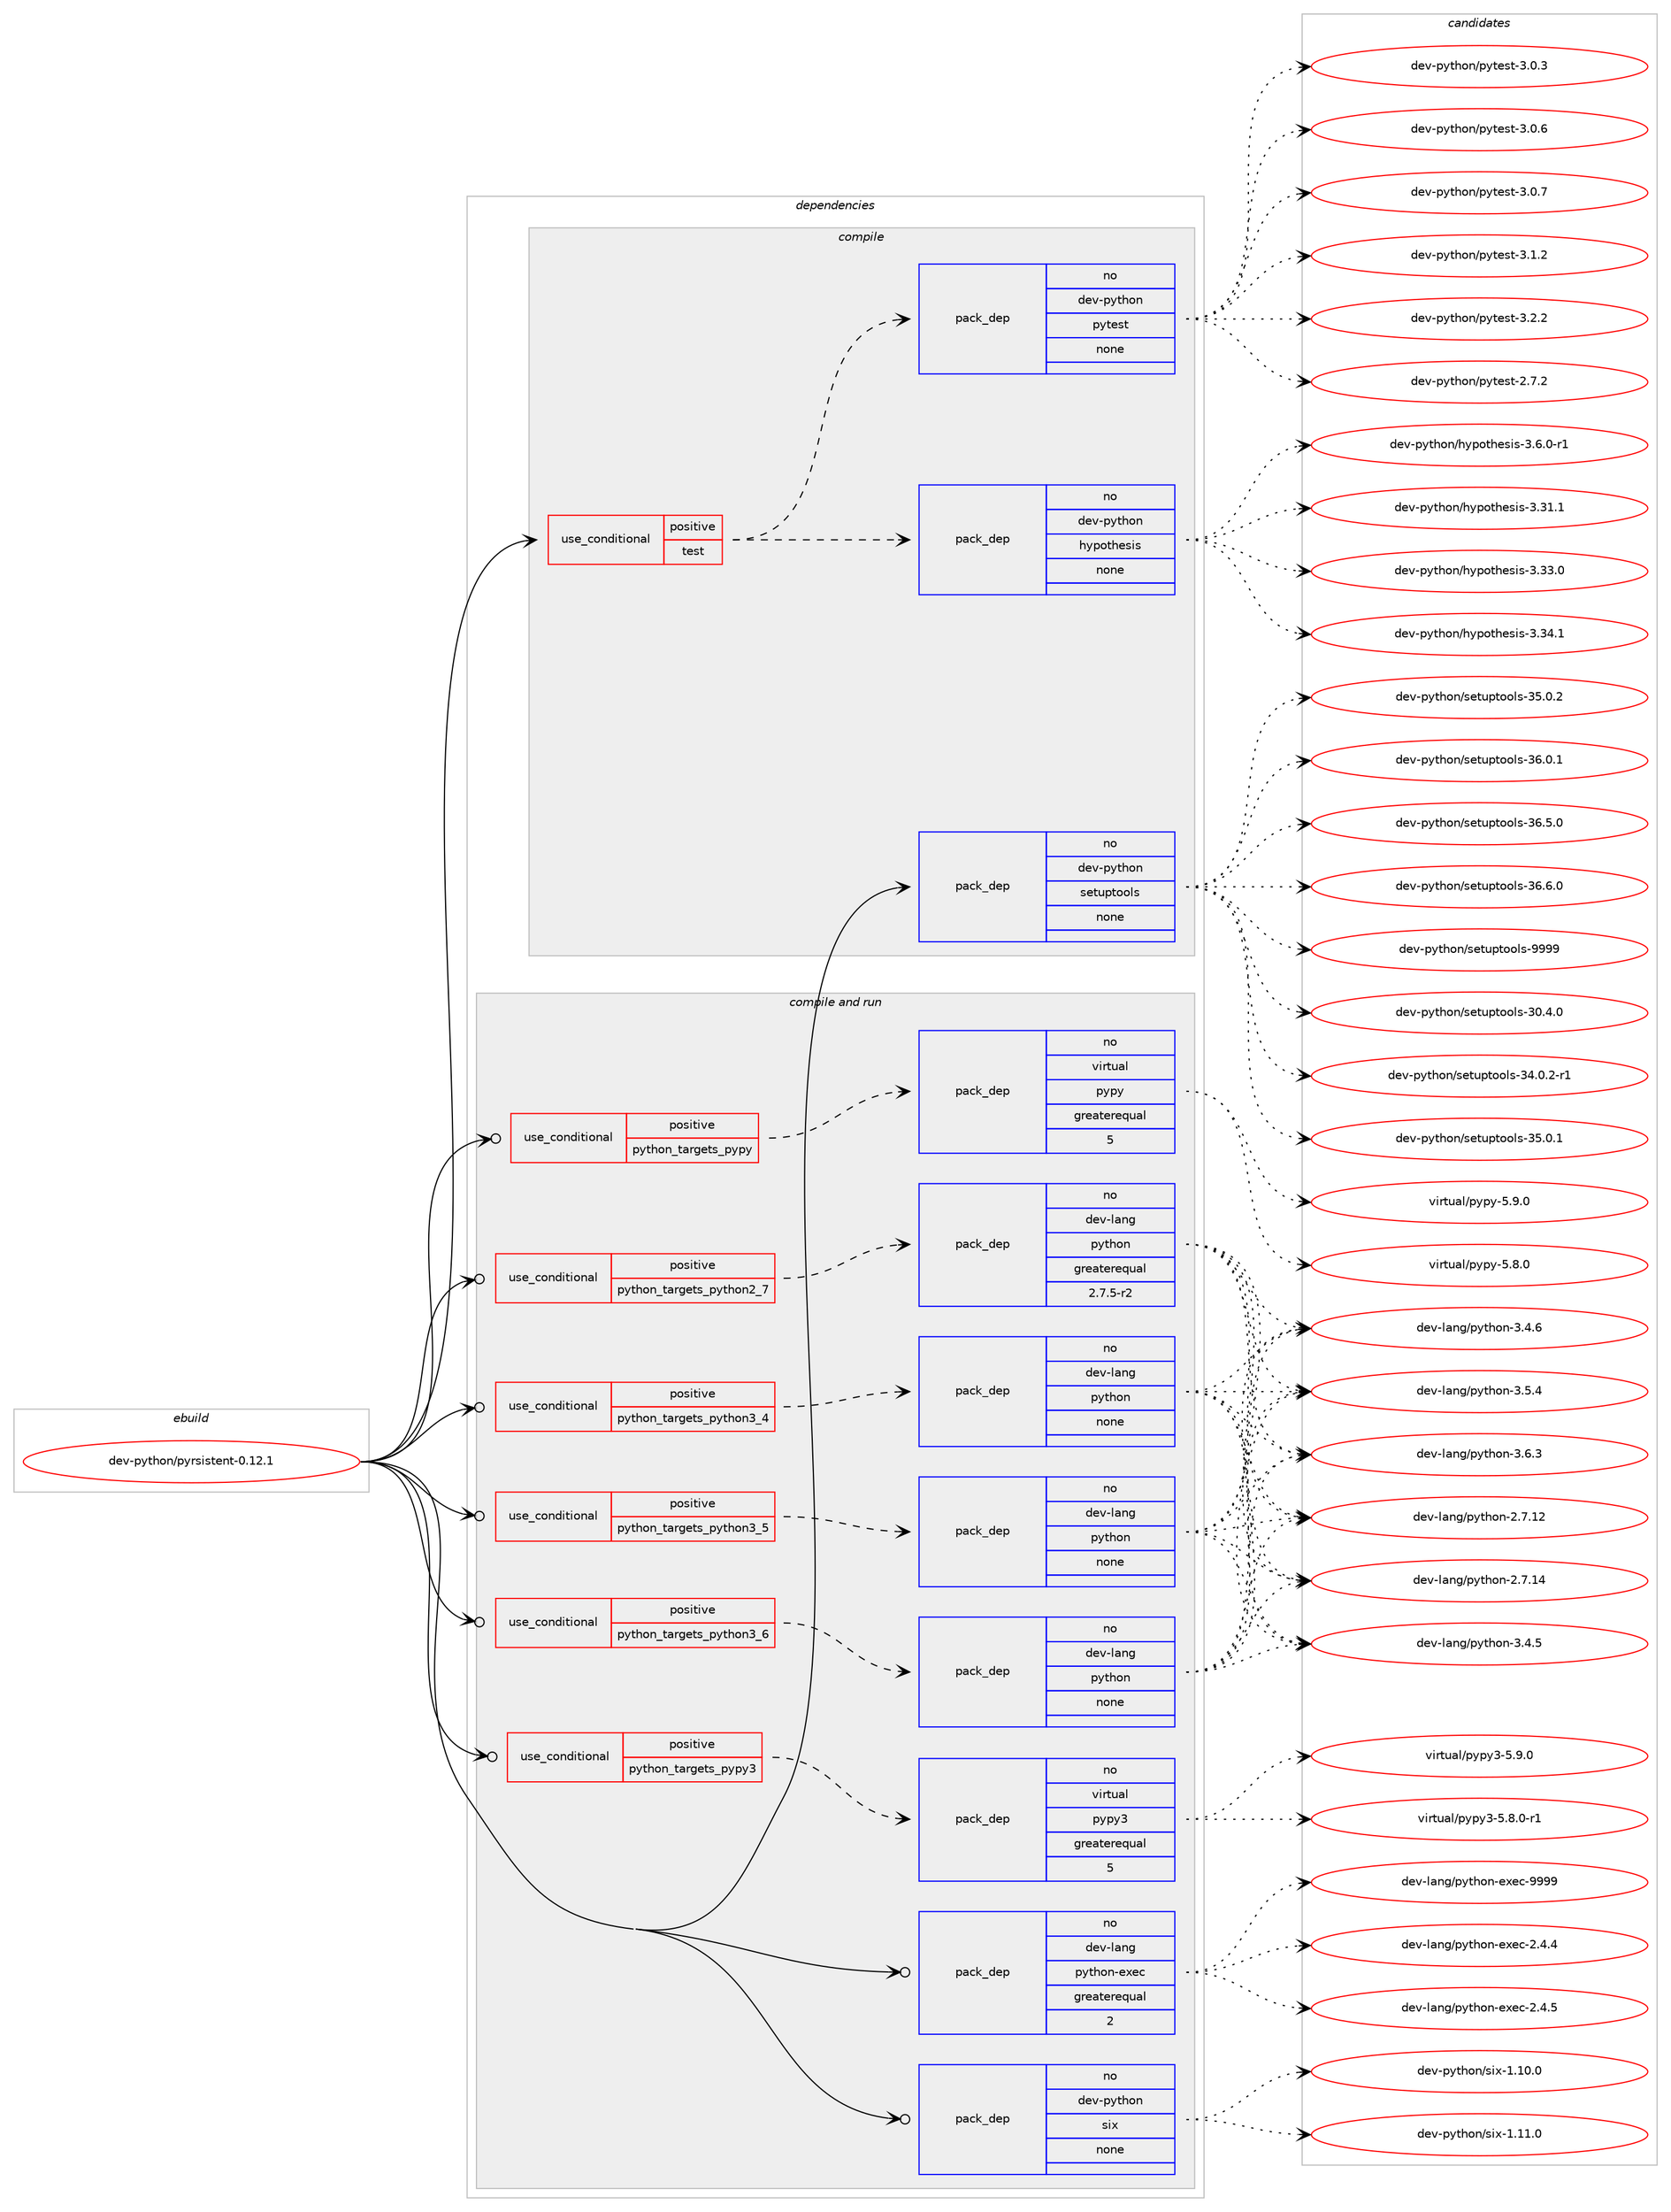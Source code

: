 digraph prolog {

# *************
# Graph options
# *************

newrank=true;
concentrate=true;
compound=true;
graph [rankdir=LR,fontname=Helvetica,fontsize=10,ranksep=1.5];#, ranksep=2.5, nodesep=0.2];
edge  [arrowhead=vee];
node  [fontname=Helvetica,fontsize=10];

# **********
# The ebuild
# **********

subgraph cluster_leftcol {
color=gray;
rank=same;
label=<<i>ebuild</i>>;
id [label="dev-python/pyrsistent-0.12.1", color=red, width=4, href="../dev-python/pyrsistent-0.12.1.svg"];
}

# ****************
# The dependencies
# ****************

subgraph cluster_midcol {
color=gray;
label=<<i>dependencies</i>>;
subgraph cluster_compile {
fillcolor="#eeeeee";
style=filled;
label=<<i>compile</i>>;
subgraph cond39249 {
dependency178927 [label=<<TABLE BORDER="0" CELLBORDER="1" CELLSPACING="0" CELLPADDING="4"><TR><TD ROWSPAN="3" CELLPADDING="10">use_conditional</TD></TR><TR><TD>positive</TD></TR><TR><TD>test</TD></TR></TABLE>>, shape=none, color=red];
subgraph pack135746 {
dependency178928 [label=<<TABLE BORDER="0" CELLBORDER="1" CELLSPACING="0" CELLPADDING="4" WIDTH="220"><TR><TD ROWSPAN="6" CELLPADDING="30">pack_dep</TD></TR><TR><TD WIDTH="110">no</TD></TR><TR><TD>dev-python</TD></TR><TR><TD>hypothesis</TD></TR><TR><TD>none</TD></TR><TR><TD></TD></TR></TABLE>>, shape=none, color=blue];
}
dependency178927:e -> dependency178928:w [weight=20,style="dashed",arrowhead="vee"];
subgraph pack135747 {
dependency178929 [label=<<TABLE BORDER="0" CELLBORDER="1" CELLSPACING="0" CELLPADDING="4" WIDTH="220"><TR><TD ROWSPAN="6" CELLPADDING="30">pack_dep</TD></TR><TR><TD WIDTH="110">no</TD></TR><TR><TD>dev-python</TD></TR><TR><TD>pytest</TD></TR><TR><TD>none</TD></TR><TR><TD></TD></TR></TABLE>>, shape=none, color=blue];
}
dependency178927:e -> dependency178929:w [weight=20,style="dashed",arrowhead="vee"];
}
id:e -> dependency178927:w [weight=20,style="solid",arrowhead="vee"];
subgraph pack135748 {
dependency178930 [label=<<TABLE BORDER="0" CELLBORDER="1" CELLSPACING="0" CELLPADDING="4" WIDTH="220"><TR><TD ROWSPAN="6" CELLPADDING="30">pack_dep</TD></TR><TR><TD WIDTH="110">no</TD></TR><TR><TD>dev-python</TD></TR><TR><TD>setuptools</TD></TR><TR><TD>none</TD></TR><TR><TD></TD></TR></TABLE>>, shape=none, color=blue];
}
id:e -> dependency178930:w [weight=20,style="solid",arrowhead="vee"];
}
subgraph cluster_compileandrun {
fillcolor="#eeeeee";
style=filled;
label=<<i>compile and run</i>>;
subgraph cond39250 {
dependency178931 [label=<<TABLE BORDER="0" CELLBORDER="1" CELLSPACING="0" CELLPADDING="4"><TR><TD ROWSPAN="3" CELLPADDING="10">use_conditional</TD></TR><TR><TD>positive</TD></TR><TR><TD>python_targets_pypy</TD></TR></TABLE>>, shape=none, color=red];
subgraph pack135749 {
dependency178932 [label=<<TABLE BORDER="0" CELLBORDER="1" CELLSPACING="0" CELLPADDING="4" WIDTH="220"><TR><TD ROWSPAN="6" CELLPADDING="30">pack_dep</TD></TR><TR><TD WIDTH="110">no</TD></TR><TR><TD>virtual</TD></TR><TR><TD>pypy</TD></TR><TR><TD>greaterequal</TD></TR><TR><TD>5</TD></TR></TABLE>>, shape=none, color=blue];
}
dependency178931:e -> dependency178932:w [weight=20,style="dashed",arrowhead="vee"];
}
id:e -> dependency178931:w [weight=20,style="solid",arrowhead="odotvee"];
subgraph cond39251 {
dependency178933 [label=<<TABLE BORDER="0" CELLBORDER="1" CELLSPACING="0" CELLPADDING="4"><TR><TD ROWSPAN="3" CELLPADDING="10">use_conditional</TD></TR><TR><TD>positive</TD></TR><TR><TD>python_targets_pypy3</TD></TR></TABLE>>, shape=none, color=red];
subgraph pack135750 {
dependency178934 [label=<<TABLE BORDER="0" CELLBORDER="1" CELLSPACING="0" CELLPADDING="4" WIDTH="220"><TR><TD ROWSPAN="6" CELLPADDING="30">pack_dep</TD></TR><TR><TD WIDTH="110">no</TD></TR><TR><TD>virtual</TD></TR><TR><TD>pypy3</TD></TR><TR><TD>greaterequal</TD></TR><TR><TD>5</TD></TR></TABLE>>, shape=none, color=blue];
}
dependency178933:e -> dependency178934:w [weight=20,style="dashed",arrowhead="vee"];
}
id:e -> dependency178933:w [weight=20,style="solid",arrowhead="odotvee"];
subgraph cond39252 {
dependency178935 [label=<<TABLE BORDER="0" CELLBORDER="1" CELLSPACING="0" CELLPADDING="4"><TR><TD ROWSPAN="3" CELLPADDING="10">use_conditional</TD></TR><TR><TD>positive</TD></TR><TR><TD>python_targets_python2_7</TD></TR></TABLE>>, shape=none, color=red];
subgraph pack135751 {
dependency178936 [label=<<TABLE BORDER="0" CELLBORDER="1" CELLSPACING="0" CELLPADDING="4" WIDTH="220"><TR><TD ROWSPAN="6" CELLPADDING="30">pack_dep</TD></TR><TR><TD WIDTH="110">no</TD></TR><TR><TD>dev-lang</TD></TR><TR><TD>python</TD></TR><TR><TD>greaterequal</TD></TR><TR><TD>2.7.5-r2</TD></TR></TABLE>>, shape=none, color=blue];
}
dependency178935:e -> dependency178936:w [weight=20,style="dashed",arrowhead="vee"];
}
id:e -> dependency178935:w [weight=20,style="solid",arrowhead="odotvee"];
subgraph cond39253 {
dependency178937 [label=<<TABLE BORDER="0" CELLBORDER="1" CELLSPACING="0" CELLPADDING="4"><TR><TD ROWSPAN="3" CELLPADDING="10">use_conditional</TD></TR><TR><TD>positive</TD></TR><TR><TD>python_targets_python3_4</TD></TR></TABLE>>, shape=none, color=red];
subgraph pack135752 {
dependency178938 [label=<<TABLE BORDER="0" CELLBORDER="1" CELLSPACING="0" CELLPADDING="4" WIDTH="220"><TR><TD ROWSPAN="6" CELLPADDING="30">pack_dep</TD></TR><TR><TD WIDTH="110">no</TD></TR><TR><TD>dev-lang</TD></TR><TR><TD>python</TD></TR><TR><TD>none</TD></TR><TR><TD></TD></TR></TABLE>>, shape=none, color=blue];
}
dependency178937:e -> dependency178938:w [weight=20,style="dashed",arrowhead="vee"];
}
id:e -> dependency178937:w [weight=20,style="solid",arrowhead="odotvee"];
subgraph cond39254 {
dependency178939 [label=<<TABLE BORDER="0" CELLBORDER="1" CELLSPACING="0" CELLPADDING="4"><TR><TD ROWSPAN="3" CELLPADDING="10">use_conditional</TD></TR><TR><TD>positive</TD></TR><TR><TD>python_targets_python3_5</TD></TR></TABLE>>, shape=none, color=red];
subgraph pack135753 {
dependency178940 [label=<<TABLE BORDER="0" CELLBORDER="1" CELLSPACING="0" CELLPADDING="4" WIDTH="220"><TR><TD ROWSPAN="6" CELLPADDING="30">pack_dep</TD></TR><TR><TD WIDTH="110">no</TD></TR><TR><TD>dev-lang</TD></TR><TR><TD>python</TD></TR><TR><TD>none</TD></TR><TR><TD></TD></TR></TABLE>>, shape=none, color=blue];
}
dependency178939:e -> dependency178940:w [weight=20,style="dashed",arrowhead="vee"];
}
id:e -> dependency178939:w [weight=20,style="solid",arrowhead="odotvee"];
subgraph cond39255 {
dependency178941 [label=<<TABLE BORDER="0" CELLBORDER="1" CELLSPACING="0" CELLPADDING="4"><TR><TD ROWSPAN="3" CELLPADDING="10">use_conditional</TD></TR><TR><TD>positive</TD></TR><TR><TD>python_targets_python3_6</TD></TR></TABLE>>, shape=none, color=red];
subgraph pack135754 {
dependency178942 [label=<<TABLE BORDER="0" CELLBORDER="1" CELLSPACING="0" CELLPADDING="4" WIDTH="220"><TR><TD ROWSPAN="6" CELLPADDING="30">pack_dep</TD></TR><TR><TD WIDTH="110">no</TD></TR><TR><TD>dev-lang</TD></TR><TR><TD>python</TD></TR><TR><TD>none</TD></TR><TR><TD></TD></TR></TABLE>>, shape=none, color=blue];
}
dependency178941:e -> dependency178942:w [weight=20,style="dashed",arrowhead="vee"];
}
id:e -> dependency178941:w [weight=20,style="solid",arrowhead="odotvee"];
subgraph pack135755 {
dependency178943 [label=<<TABLE BORDER="0" CELLBORDER="1" CELLSPACING="0" CELLPADDING="4" WIDTH="220"><TR><TD ROWSPAN="6" CELLPADDING="30">pack_dep</TD></TR><TR><TD WIDTH="110">no</TD></TR><TR><TD>dev-lang</TD></TR><TR><TD>python-exec</TD></TR><TR><TD>greaterequal</TD></TR><TR><TD>2</TD></TR></TABLE>>, shape=none, color=blue];
}
id:e -> dependency178943:w [weight=20,style="solid",arrowhead="odotvee"];
subgraph pack135756 {
dependency178944 [label=<<TABLE BORDER="0" CELLBORDER="1" CELLSPACING="0" CELLPADDING="4" WIDTH="220"><TR><TD ROWSPAN="6" CELLPADDING="30">pack_dep</TD></TR><TR><TD WIDTH="110">no</TD></TR><TR><TD>dev-python</TD></TR><TR><TD>six</TD></TR><TR><TD>none</TD></TR><TR><TD></TD></TR></TABLE>>, shape=none, color=blue];
}
id:e -> dependency178944:w [weight=20,style="solid",arrowhead="odotvee"];
}
subgraph cluster_run {
fillcolor="#eeeeee";
style=filled;
label=<<i>run</i>>;
}
}

# **************
# The candidates
# **************

subgraph cluster_choices {
rank=same;
color=gray;
label=<<i>candidates</i>>;

subgraph choice135746 {
color=black;
nodesep=1;
choice100101118451121211161041111104710412111211111610410111510511545514651494649 [label="dev-python/hypothesis-3.31.1", color=red, width=4,href="../dev-python/hypothesis-3.31.1.svg"];
choice100101118451121211161041111104710412111211111610410111510511545514651514648 [label="dev-python/hypothesis-3.33.0", color=red, width=4,href="../dev-python/hypothesis-3.33.0.svg"];
choice100101118451121211161041111104710412111211111610410111510511545514651524649 [label="dev-python/hypothesis-3.34.1", color=red, width=4,href="../dev-python/hypothesis-3.34.1.svg"];
choice10010111845112121116104111110471041211121111161041011151051154551465446484511449 [label="dev-python/hypothesis-3.6.0-r1", color=red, width=4,href="../dev-python/hypothesis-3.6.0-r1.svg"];
dependency178928:e -> choice100101118451121211161041111104710412111211111610410111510511545514651494649:w [style=dotted,weight="100"];
dependency178928:e -> choice100101118451121211161041111104710412111211111610410111510511545514651514648:w [style=dotted,weight="100"];
dependency178928:e -> choice100101118451121211161041111104710412111211111610410111510511545514651524649:w [style=dotted,weight="100"];
dependency178928:e -> choice10010111845112121116104111110471041211121111161041011151051154551465446484511449:w [style=dotted,weight="100"];
}
subgraph choice135747 {
color=black;
nodesep=1;
choice1001011184511212111610411111047112121116101115116455046554650 [label="dev-python/pytest-2.7.2", color=red, width=4,href="../dev-python/pytest-2.7.2.svg"];
choice1001011184511212111610411111047112121116101115116455146484651 [label="dev-python/pytest-3.0.3", color=red, width=4,href="../dev-python/pytest-3.0.3.svg"];
choice1001011184511212111610411111047112121116101115116455146484654 [label="dev-python/pytest-3.0.6", color=red, width=4,href="../dev-python/pytest-3.0.6.svg"];
choice1001011184511212111610411111047112121116101115116455146484655 [label="dev-python/pytest-3.0.7", color=red, width=4,href="../dev-python/pytest-3.0.7.svg"];
choice1001011184511212111610411111047112121116101115116455146494650 [label="dev-python/pytest-3.1.2", color=red, width=4,href="../dev-python/pytest-3.1.2.svg"];
choice1001011184511212111610411111047112121116101115116455146504650 [label="dev-python/pytest-3.2.2", color=red, width=4,href="../dev-python/pytest-3.2.2.svg"];
dependency178929:e -> choice1001011184511212111610411111047112121116101115116455046554650:w [style=dotted,weight="100"];
dependency178929:e -> choice1001011184511212111610411111047112121116101115116455146484651:w [style=dotted,weight="100"];
dependency178929:e -> choice1001011184511212111610411111047112121116101115116455146484654:w [style=dotted,weight="100"];
dependency178929:e -> choice1001011184511212111610411111047112121116101115116455146484655:w [style=dotted,weight="100"];
dependency178929:e -> choice1001011184511212111610411111047112121116101115116455146494650:w [style=dotted,weight="100"];
dependency178929:e -> choice1001011184511212111610411111047112121116101115116455146504650:w [style=dotted,weight="100"];
}
subgraph choice135748 {
color=black;
nodesep=1;
choice100101118451121211161041111104711510111611711211611111110811545514846524648 [label="dev-python/setuptools-30.4.0", color=red, width=4,href="../dev-python/setuptools-30.4.0.svg"];
choice1001011184511212111610411111047115101116117112116111111108115455152464846504511449 [label="dev-python/setuptools-34.0.2-r1", color=red, width=4,href="../dev-python/setuptools-34.0.2-r1.svg"];
choice100101118451121211161041111104711510111611711211611111110811545515346484649 [label="dev-python/setuptools-35.0.1", color=red, width=4,href="../dev-python/setuptools-35.0.1.svg"];
choice100101118451121211161041111104711510111611711211611111110811545515346484650 [label="dev-python/setuptools-35.0.2", color=red, width=4,href="../dev-python/setuptools-35.0.2.svg"];
choice100101118451121211161041111104711510111611711211611111110811545515446484649 [label="dev-python/setuptools-36.0.1", color=red, width=4,href="../dev-python/setuptools-36.0.1.svg"];
choice100101118451121211161041111104711510111611711211611111110811545515446534648 [label="dev-python/setuptools-36.5.0", color=red, width=4,href="../dev-python/setuptools-36.5.0.svg"];
choice100101118451121211161041111104711510111611711211611111110811545515446544648 [label="dev-python/setuptools-36.6.0", color=red, width=4,href="../dev-python/setuptools-36.6.0.svg"];
choice10010111845112121116104111110471151011161171121161111111081154557575757 [label="dev-python/setuptools-9999", color=red, width=4,href="../dev-python/setuptools-9999.svg"];
dependency178930:e -> choice100101118451121211161041111104711510111611711211611111110811545514846524648:w [style=dotted,weight="100"];
dependency178930:e -> choice1001011184511212111610411111047115101116117112116111111108115455152464846504511449:w [style=dotted,weight="100"];
dependency178930:e -> choice100101118451121211161041111104711510111611711211611111110811545515346484649:w [style=dotted,weight="100"];
dependency178930:e -> choice100101118451121211161041111104711510111611711211611111110811545515346484650:w [style=dotted,weight="100"];
dependency178930:e -> choice100101118451121211161041111104711510111611711211611111110811545515446484649:w [style=dotted,weight="100"];
dependency178930:e -> choice100101118451121211161041111104711510111611711211611111110811545515446534648:w [style=dotted,weight="100"];
dependency178930:e -> choice100101118451121211161041111104711510111611711211611111110811545515446544648:w [style=dotted,weight="100"];
dependency178930:e -> choice10010111845112121116104111110471151011161171121161111111081154557575757:w [style=dotted,weight="100"];
}
subgraph choice135749 {
color=black;
nodesep=1;
choice1181051141161179710847112121112121455346564648 [label="virtual/pypy-5.8.0", color=red, width=4,href="../virtual/pypy-5.8.0.svg"];
choice1181051141161179710847112121112121455346574648 [label="virtual/pypy-5.9.0", color=red, width=4,href="../virtual/pypy-5.9.0.svg"];
dependency178932:e -> choice1181051141161179710847112121112121455346564648:w [style=dotted,weight="100"];
dependency178932:e -> choice1181051141161179710847112121112121455346574648:w [style=dotted,weight="100"];
}
subgraph choice135750 {
color=black;
nodesep=1;
choice1181051141161179710847112121112121514553465646484511449 [label="virtual/pypy3-5.8.0-r1", color=red, width=4,href="../virtual/pypy3-5.8.0-r1.svg"];
choice118105114116117971084711212111212151455346574648 [label="virtual/pypy3-5.9.0", color=red, width=4,href="../virtual/pypy3-5.9.0.svg"];
dependency178934:e -> choice1181051141161179710847112121112121514553465646484511449:w [style=dotted,weight="100"];
dependency178934:e -> choice118105114116117971084711212111212151455346574648:w [style=dotted,weight="100"];
}
subgraph choice135751 {
color=black;
nodesep=1;
choice10010111845108971101034711212111610411111045504655464950 [label="dev-lang/python-2.7.12", color=red, width=4,href="../dev-lang/python-2.7.12.svg"];
choice10010111845108971101034711212111610411111045504655464952 [label="dev-lang/python-2.7.14", color=red, width=4,href="../dev-lang/python-2.7.14.svg"];
choice100101118451089711010347112121116104111110455146524653 [label="dev-lang/python-3.4.5", color=red, width=4,href="../dev-lang/python-3.4.5.svg"];
choice100101118451089711010347112121116104111110455146524654 [label="dev-lang/python-3.4.6", color=red, width=4,href="../dev-lang/python-3.4.6.svg"];
choice100101118451089711010347112121116104111110455146534652 [label="dev-lang/python-3.5.4", color=red, width=4,href="../dev-lang/python-3.5.4.svg"];
choice100101118451089711010347112121116104111110455146544651 [label="dev-lang/python-3.6.3", color=red, width=4,href="../dev-lang/python-3.6.3.svg"];
dependency178936:e -> choice10010111845108971101034711212111610411111045504655464950:w [style=dotted,weight="100"];
dependency178936:e -> choice10010111845108971101034711212111610411111045504655464952:w [style=dotted,weight="100"];
dependency178936:e -> choice100101118451089711010347112121116104111110455146524653:w [style=dotted,weight="100"];
dependency178936:e -> choice100101118451089711010347112121116104111110455146524654:w [style=dotted,weight="100"];
dependency178936:e -> choice100101118451089711010347112121116104111110455146534652:w [style=dotted,weight="100"];
dependency178936:e -> choice100101118451089711010347112121116104111110455146544651:w [style=dotted,weight="100"];
}
subgraph choice135752 {
color=black;
nodesep=1;
choice10010111845108971101034711212111610411111045504655464950 [label="dev-lang/python-2.7.12", color=red, width=4,href="../dev-lang/python-2.7.12.svg"];
choice10010111845108971101034711212111610411111045504655464952 [label="dev-lang/python-2.7.14", color=red, width=4,href="../dev-lang/python-2.7.14.svg"];
choice100101118451089711010347112121116104111110455146524653 [label="dev-lang/python-3.4.5", color=red, width=4,href="../dev-lang/python-3.4.5.svg"];
choice100101118451089711010347112121116104111110455146524654 [label="dev-lang/python-3.4.6", color=red, width=4,href="../dev-lang/python-3.4.6.svg"];
choice100101118451089711010347112121116104111110455146534652 [label="dev-lang/python-3.5.4", color=red, width=4,href="../dev-lang/python-3.5.4.svg"];
choice100101118451089711010347112121116104111110455146544651 [label="dev-lang/python-3.6.3", color=red, width=4,href="../dev-lang/python-3.6.3.svg"];
dependency178938:e -> choice10010111845108971101034711212111610411111045504655464950:w [style=dotted,weight="100"];
dependency178938:e -> choice10010111845108971101034711212111610411111045504655464952:w [style=dotted,weight="100"];
dependency178938:e -> choice100101118451089711010347112121116104111110455146524653:w [style=dotted,weight="100"];
dependency178938:e -> choice100101118451089711010347112121116104111110455146524654:w [style=dotted,weight="100"];
dependency178938:e -> choice100101118451089711010347112121116104111110455146534652:w [style=dotted,weight="100"];
dependency178938:e -> choice100101118451089711010347112121116104111110455146544651:w [style=dotted,weight="100"];
}
subgraph choice135753 {
color=black;
nodesep=1;
choice10010111845108971101034711212111610411111045504655464950 [label="dev-lang/python-2.7.12", color=red, width=4,href="../dev-lang/python-2.7.12.svg"];
choice10010111845108971101034711212111610411111045504655464952 [label="dev-lang/python-2.7.14", color=red, width=4,href="../dev-lang/python-2.7.14.svg"];
choice100101118451089711010347112121116104111110455146524653 [label="dev-lang/python-3.4.5", color=red, width=4,href="../dev-lang/python-3.4.5.svg"];
choice100101118451089711010347112121116104111110455146524654 [label="dev-lang/python-3.4.6", color=red, width=4,href="../dev-lang/python-3.4.6.svg"];
choice100101118451089711010347112121116104111110455146534652 [label="dev-lang/python-3.5.4", color=red, width=4,href="../dev-lang/python-3.5.4.svg"];
choice100101118451089711010347112121116104111110455146544651 [label="dev-lang/python-3.6.3", color=red, width=4,href="../dev-lang/python-3.6.3.svg"];
dependency178940:e -> choice10010111845108971101034711212111610411111045504655464950:w [style=dotted,weight="100"];
dependency178940:e -> choice10010111845108971101034711212111610411111045504655464952:w [style=dotted,weight="100"];
dependency178940:e -> choice100101118451089711010347112121116104111110455146524653:w [style=dotted,weight="100"];
dependency178940:e -> choice100101118451089711010347112121116104111110455146524654:w [style=dotted,weight="100"];
dependency178940:e -> choice100101118451089711010347112121116104111110455146534652:w [style=dotted,weight="100"];
dependency178940:e -> choice100101118451089711010347112121116104111110455146544651:w [style=dotted,weight="100"];
}
subgraph choice135754 {
color=black;
nodesep=1;
choice10010111845108971101034711212111610411111045504655464950 [label="dev-lang/python-2.7.12", color=red, width=4,href="../dev-lang/python-2.7.12.svg"];
choice10010111845108971101034711212111610411111045504655464952 [label="dev-lang/python-2.7.14", color=red, width=4,href="../dev-lang/python-2.7.14.svg"];
choice100101118451089711010347112121116104111110455146524653 [label="dev-lang/python-3.4.5", color=red, width=4,href="../dev-lang/python-3.4.5.svg"];
choice100101118451089711010347112121116104111110455146524654 [label="dev-lang/python-3.4.6", color=red, width=4,href="../dev-lang/python-3.4.6.svg"];
choice100101118451089711010347112121116104111110455146534652 [label="dev-lang/python-3.5.4", color=red, width=4,href="../dev-lang/python-3.5.4.svg"];
choice100101118451089711010347112121116104111110455146544651 [label="dev-lang/python-3.6.3", color=red, width=4,href="../dev-lang/python-3.6.3.svg"];
dependency178942:e -> choice10010111845108971101034711212111610411111045504655464950:w [style=dotted,weight="100"];
dependency178942:e -> choice10010111845108971101034711212111610411111045504655464952:w [style=dotted,weight="100"];
dependency178942:e -> choice100101118451089711010347112121116104111110455146524653:w [style=dotted,weight="100"];
dependency178942:e -> choice100101118451089711010347112121116104111110455146524654:w [style=dotted,weight="100"];
dependency178942:e -> choice100101118451089711010347112121116104111110455146534652:w [style=dotted,weight="100"];
dependency178942:e -> choice100101118451089711010347112121116104111110455146544651:w [style=dotted,weight="100"];
}
subgraph choice135755 {
color=black;
nodesep=1;
choice1001011184510897110103471121211161041111104510112010199455046524652 [label="dev-lang/python-exec-2.4.4", color=red, width=4,href="../dev-lang/python-exec-2.4.4.svg"];
choice1001011184510897110103471121211161041111104510112010199455046524653 [label="dev-lang/python-exec-2.4.5", color=red, width=4,href="../dev-lang/python-exec-2.4.5.svg"];
choice10010111845108971101034711212111610411111045101120101994557575757 [label="dev-lang/python-exec-9999", color=red, width=4,href="../dev-lang/python-exec-9999.svg"];
dependency178943:e -> choice1001011184510897110103471121211161041111104510112010199455046524652:w [style=dotted,weight="100"];
dependency178943:e -> choice1001011184510897110103471121211161041111104510112010199455046524653:w [style=dotted,weight="100"];
dependency178943:e -> choice10010111845108971101034711212111610411111045101120101994557575757:w [style=dotted,weight="100"];
}
subgraph choice135756 {
color=black;
nodesep=1;
choice100101118451121211161041111104711510512045494649484648 [label="dev-python/six-1.10.0", color=red, width=4,href="../dev-python/six-1.10.0.svg"];
choice100101118451121211161041111104711510512045494649494648 [label="dev-python/six-1.11.0", color=red, width=4,href="../dev-python/six-1.11.0.svg"];
dependency178944:e -> choice100101118451121211161041111104711510512045494649484648:w [style=dotted,weight="100"];
dependency178944:e -> choice100101118451121211161041111104711510512045494649494648:w [style=dotted,weight="100"];
}
}

}
